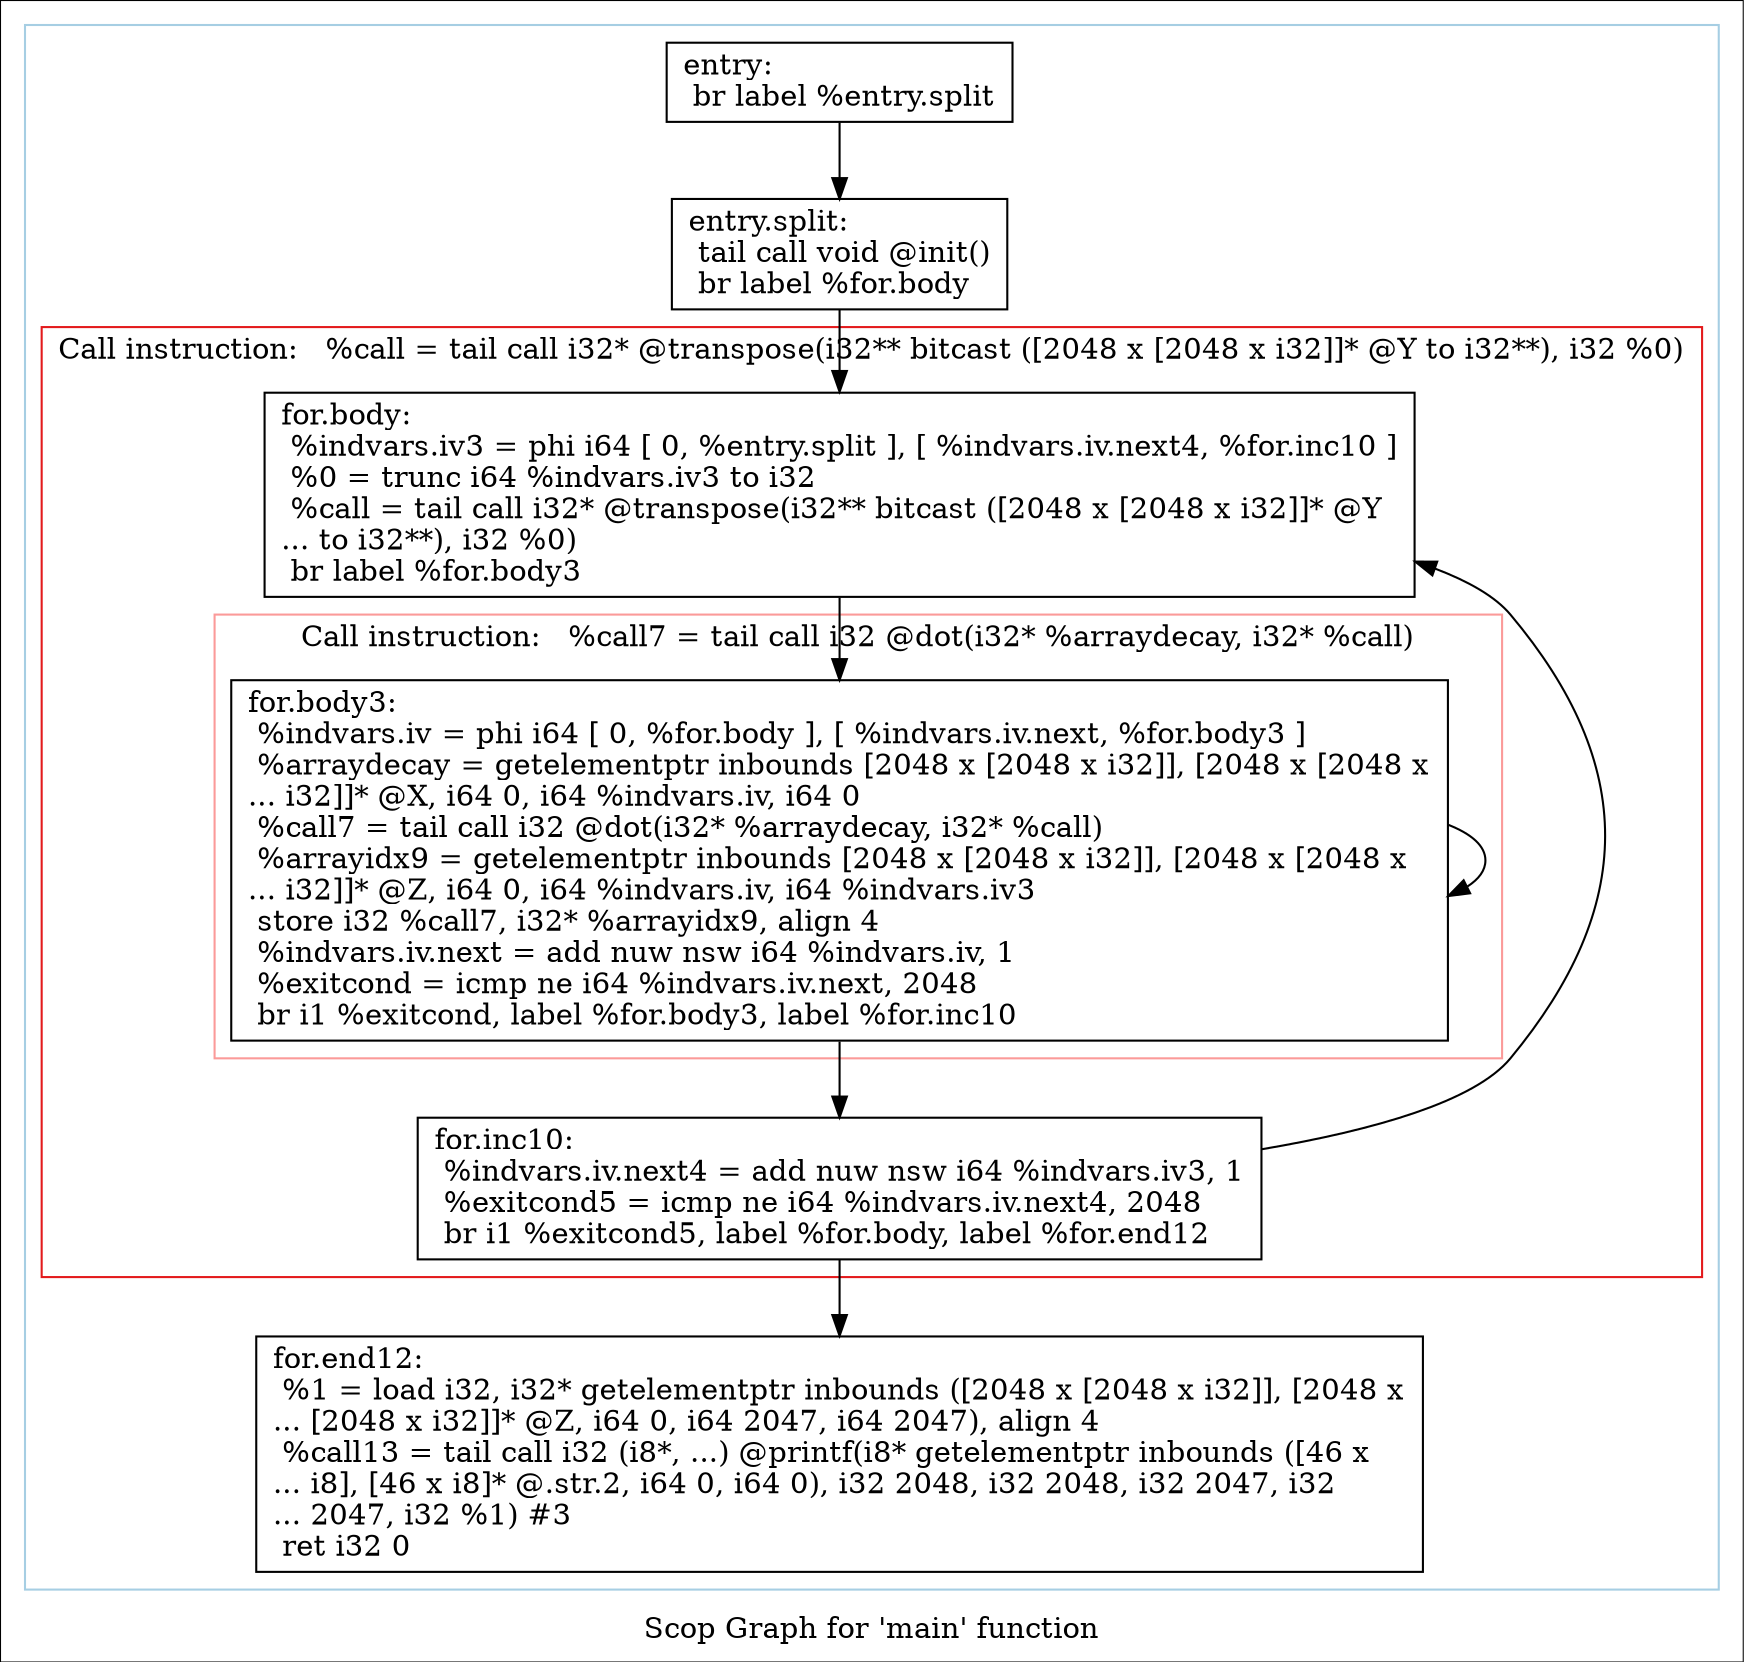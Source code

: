 digraph "Scop Graph for 'main' function" {
	label="Scop Graph for 'main' function";

	Node0x520f650 [shape=record,label="{entry:\l  br label %entry.split\l}"];
	Node0x520f650 -> Node0x521b890;
	Node0x521b890 [shape=record,label="{entry.split:                                      \l  tail call void @init()\l  br label %for.body\l}"];
	Node0x521b890 -> Node0x520ef80;
	Node0x520ef80 [shape=record,label="{for.body:                                         \l  %indvars.iv3 = phi i64 [ 0, %entry.split ], [ %indvars.iv.next4, %for.inc10 ]\l  %0 = trunc i64 %indvars.iv3 to i32\l  %call = tail call i32* @transpose(i32** bitcast ([2048 x [2048 x i32]]* @Y\l... to i32**), i32 %0)\l  br label %for.body3\l}"];
	Node0x520ef80 -> Node0x521b6e0;
	Node0x521b6e0 [shape=record,label="{for.body3:                                        \l  %indvars.iv = phi i64 [ 0, %for.body ], [ %indvars.iv.next, %for.body3 ]\l  %arraydecay = getelementptr inbounds [2048 x [2048 x i32]], [2048 x [2048 x\l... i32]]* @X, i64 0, i64 %indvars.iv, i64 0\l  %call7 = tail call i32 @dot(i32* %arraydecay, i32* %call)\l  %arrayidx9 = getelementptr inbounds [2048 x [2048 x i32]], [2048 x [2048 x\l... i32]]* @Z, i64 0, i64 %indvars.iv, i64 %indvars.iv3\l  store i32 %call7, i32* %arrayidx9, align 4\l  %indvars.iv.next = add nuw nsw i64 %indvars.iv, 1\l  %exitcond = icmp ne i64 %indvars.iv.next, 2048\l  br i1 %exitcond, label %for.body3, label %for.inc10\l}"];
	Node0x521b6e0 -> Node0x521b6e0[constraint=false];
	Node0x521b6e0 -> Node0x521f5c0;
	Node0x521f5c0 [shape=record,label="{for.inc10:                                        \l  %indvars.iv.next4 = add nuw nsw i64 %indvars.iv3, 1\l  %exitcond5 = icmp ne i64 %indvars.iv.next4, 2048\l  br i1 %exitcond5, label %for.body, label %for.end12\l}"];
	Node0x521f5c0 -> Node0x520ef80[constraint=false];
	Node0x521f5c0 -> Node0x521f620;
	Node0x521f620 [shape=record,label="{for.end12:                                        \l  %1 = load i32, i32* getelementptr inbounds ([2048 x [2048 x i32]], [2048 x\l... [2048 x i32]]* @Z, i64 0, i64 2047, i64 2047), align 4\l  %call13 = tail call i32 (i8*, ...) @printf(i8* getelementptr inbounds ([46 x\l... i8], [46 x i8]* @.str.2, i64 0, i64 0), i32 2048, i32 2048, i32 2047, i32\l... 2047, i32 %1) #3\l  ret i32 0\l}"];
	colorscheme = "paired12"
        subgraph cluster_0x521b640 {
          label = "";
          style = solid;
          color = 1
          subgraph cluster_0x520ee60 {
            label = "Call instruction:   %call = tail call i32* @transpose(i32** bitcast ([2048 x [2048 x i32]]* @Y to i32**), i32 %0)";
            style = solid;
            color = 6
            subgraph cluster_0x520ede0 {
              label = "Call instruction:   %call7 = tail call i32 @dot(i32* %arraydecay, i32* %call)";
              style = solid;
              color = 5
              Node0x521b6e0;
            }
            Node0x520ef80;
            Node0x521f5c0;
          }
          Node0x520f650;
          Node0x521b890;
          Node0x521f620;
        }
}
